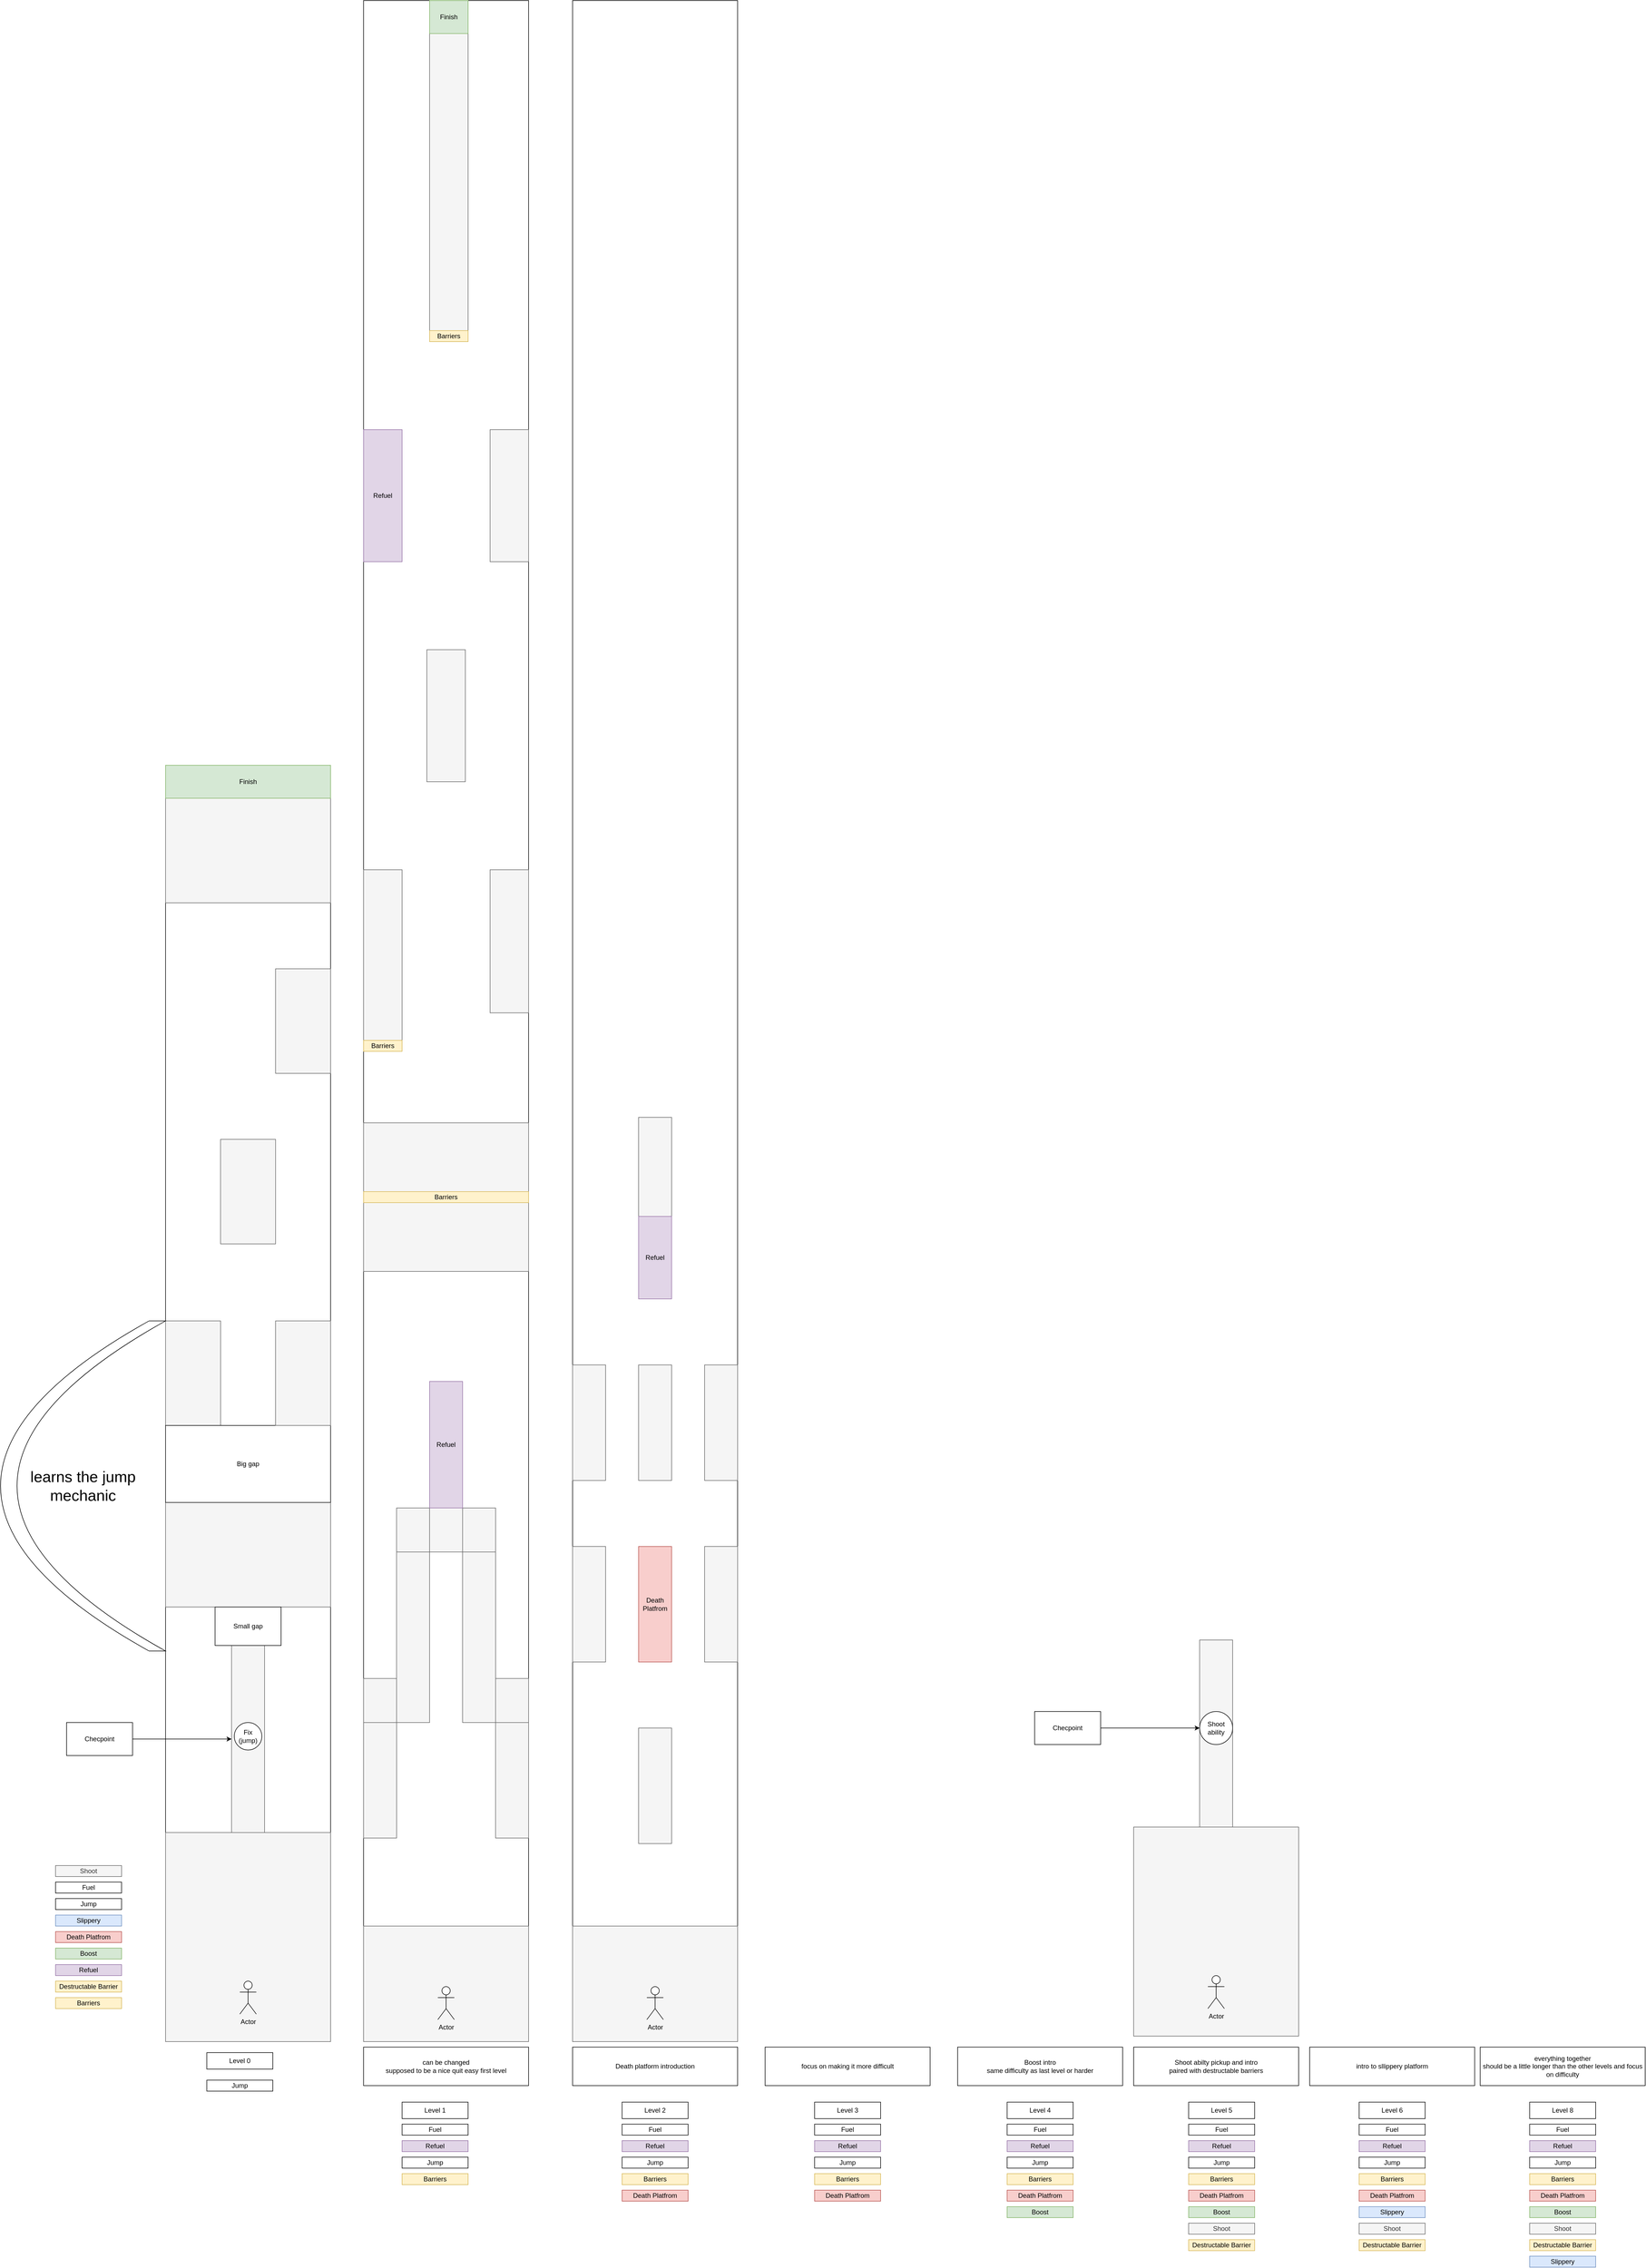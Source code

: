 <mxfile version="26.1.1">
  <diagram name="Page-1" id="WKWOuSAlBFAjggb1L5hT">
    <mxGraphModel dx="2643" dy="5455" grid="1" gridSize="10" guides="1" tooltips="1" connect="1" arrows="1" fold="1" page="1" pageScale="1" pageWidth="850" pageHeight="1100" math="0" shadow="0">
      <root>
        <mxCell id="0" />
        <mxCell id="1" parent="0" />
        <mxCell id="oc41w4iq9qfMpgP7ift6-28" value="" style="rounded=0;whiteSpace=wrap;html=1;fillColor=none;" vertex="1" parent="1">
          <mxGeometry x="970" y="-3440" width="300" height="3710" as="geometry" />
        </mxCell>
        <mxCell id="oc41w4iq9qfMpgP7ift6-100" value="" style="rounded=0;whiteSpace=wrap;html=1;fillColor=#f5f5f5;fontColor=#333333;strokeColor=#666666;" vertex="1" parent="1">
          <mxGeometry x="1090" y="-1410" width="60" height="330" as="geometry" />
        </mxCell>
        <mxCell id="oc41w4iq9qfMpgP7ift6-11" value="" style="rounded=0;whiteSpace=wrap;html=1;fillColor=none;" vertex="1" parent="1">
          <mxGeometry x="230" y="-2050" width="300" height="2320" as="geometry" />
        </mxCell>
        <mxCell id="oc41w4iq9qfMpgP7ift6-16" value="" style="rounded=0;whiteSpace=wrap;html=1;fillColor=#f5f5f5;fontColor=#333333;strokeColor=#666666;" vertex="1" parent="1">
          <mxGeometry x="350" y="-450" width="60" height="340" as="geometry" />
        </mxCell>
        <mxCell id="oc41w4iq9qfMpgP7ift6-14" value="" style="rounded=0;whiteSpace=wrap;html=1;fillColor=#f5f5f5;fontColor=#333333;strokeColor=#666666;" vertex="1" parent="1">
          <mxGeometry x="230" y="-110" width="300" height="380" as="geometry" />
        </mxCell>
        <mxCell id="oc41w4iq9qfMpgP7ift6-1" value="Jump" style="rounded=0;whiteSpace=wrap;html=1;" vertex="1" parent="1">
          <mxGeometry x="305" y="340" width="120" height="20" as="geometry" />
        </mxCell>
        <mxCell id="oc41w4iq9qfMpgP7ift6-2" value="Slippery" style="rounded=0;whiteSpace=wrap;html=1;fillColor=#dae8fc;strokeColor=#6c8ebf;" vertex="1" parent="1">
          <mxGeometry x="30" y="40" width="120" height="20" as="geometry" />
        </mxCell>
        <mxCell id="oc41w4iq9qfMpgP7ift6-3" value="Death Platfrom" style="rounded=0;whiteSpace=wrap;html=1;fillColor=#f8cecc;strokeColor=#b85450;" vertex="1" parent="1">
          <mxGeometry x="30" y="70" width="120" height="20" as="geometry" />
        </mxCell>
        <mxCell id="oc41w4iq9qfMpgP7ift6-5" value="Boost" style="rounded=0;whiteSpace=wrap;html=1;fillColor=#d5e8d4;strokeColor=#82b366;" vertex="1" parent="1">
          <mxGeometry x="30" y="100" width="120" height="20" as="geometry" />
        </mxCell>
        <mxCell id="oc41w4iq9qfMpgP7ift6-6" value="Refuel" style="rounded=0;whiteSpace=wrap;html=1;fillColor=#e1d5e7;strokeColor=#9673a6;" vertex="1" parent="1">
          <mxGeometry x="660" y="450" width="120" height="20" as="geometry" />
        </mxCell>
        <mxCell id="oc41w4iq9qfMpgP7ift6-7" value="Fuel" style="rounded=0;whiteSpace=wrap;html=1;" vertex="1" parent="1">
          <mxGeometry x="660" y="420" width="120" height="20" as="geometry" />
        </mxCell>
        <mxCell id="oc41w4iq9qfMpgP7ift6-8" value="Barriers" style="rounded=0;whiteSpace=wrap;html=1;fillColor=#fff2cc;strokeColor=#d6b656;" vertex="1" parent="1">
          <mxGeometry x="660" y="510" width="120" height="20" as="geometry" />
        </mxCell>
        <mxCell id="oc41w4iq9qfMpgP7ift6-9" value="Shoot" style="rounded=0;whiteSpace=wrap;html=1;fillColor=#f5f5f5;strokeColor=#666666;fontColor=#333333;" vertex="1" parent="1">
          <mxGeometry x="30" y="-50" width="120" height="20" as="geometry" />
        </mxCell>
        <mxCell id="oc41w4iq9qfMpgP7ift6-12" value="Actor" style="shape=umlActor;verticalLabelPosition=bottom;verticalAlign=top;html=1;outlineConnect=0;" vertex="1" parent="1">
          <mxGeometry x="365" y="160" width="30" height="60" as="geometry" />
        </mxCell>
        <mxCell id="oc41w4iq9qfMpgP7ift6-13" value="Level 0" style="rounded=0;whiteSpace=wrap;html=1;" vertex="1" parent="1">
          <mxGeometry x="305" y="290" width="120" height="30" as="geometry" />
        </mxCell>
        <mxCell id="oc41w4iq9qfMpgP7ift6-15" value="Fix (jump)" style="ellipse;whiteSpace=wrap;html=1;aspect=fixed;" vertex="1" parent="1">
          <mxGeometry x="355" y="-310" width="50" height="50" as="geometry" />
        </mxCell>
        <mxCell id="oc41w4iq9qfMpgP7ift6-17" value="" style="rounded=0;whiteSpace=wrap;html=1;fillColor=#f5f5f5;fontColor=#333333;strokeColor=#666666;" vertex="1" parent="1">
          <mxGeometry x="230" y="-710" width="300" height="190" as="geometry" />
        </mxCell>
        <mxCell id="oc41w4iq9qfMpgP7ift6-18" value="Small gap" style="rounded=0;whiteSpace=wrap;html=1;fillColor=none;" vertex="1" parent="1">
          <mxGeometry x="320" y="-520" width="120" height="70" as="geometry" />
        </mxCell>
        <mxCell id="oc41w4iq9qfMpgP7ift6-19" value="" style="rounded=0;whiteSpace=wrap;html=1;fillColor=#f5f5f5;fontColor=#333333;strokeColor=#666666;" vertex="1" parent="1">
          <mxGeometry x="230" y="-1040" width="100" height="190" as="geometry" />
        </mxCell>
        <mxCell id="oc41w4iq9qfMpgP7ift6-20" value="Big gap" style="rounded=0;whiteSpace=wrap;html=1;fillColor=none;" vertex="1" parent="1">
          <mxGeometry x="230" y="-850" width="300" height="140" as="geometry" />
        </mxCell>
        <mxCell id="oc41w4iq9qfMpgP7ift6-21" value="" style="rounded=0;whiteSpace=wrap;html=1;fillColor=#f5f5f5;fontColor=#333333;strokeColor=#666666;" vertex="1" parent="1">
          <mxGeometry x="430" y="-1040" width="100" height="190" as="geometry" />
        </mxCell>
        <mxCell id="oc41w4iq9qfMpgP7ift6-23" value="" style="rounded=0;whiteSpace=wrap;html=1;fillColor=#f5f5f5;fontColor=#333333;strokeColor=#666666;" vertex="1" parent="1">
          <mxGeometry x="330" y="-1370" width="100" height="190" as="geometry" />
        </mxCell>
        <mxCell id="oc41w4iq9qfMpgP7ift6-24" value="" style="rounded=0;whiteSpace=wrap;html=1;fillColor=#f5f5f5;fontColor=#333333;strokeColor=#666666;" vertex="1" parent="1">
          <mxGeometry x="430" y="-1680" width="100" height="190" as="geometry" />
        </mxCell>
        <mxCell id="oc41w4iq9qfMpgP7ift6-25" value="" style="rounded=0;whiteSpace=wrap;html=1;fillColor=#f5f5f5;fontColor=#333333;strokeColor=#666666;" vertex="1" parent="1">
          <mxGeometry x="230" y="-2050" width="300" height="250" as="geometry" />
        </mxCell>
        <mxCell id="oc41w4iq9qfMpgP7ift6-26" value="Finish" style="rounded=0;whiteSpace=wrap;html=1;fillColor=#d5e8d4;strokeColor=#82b366;" vertex="1" parent="1">
          <mxGeometry x="230" y="-2050" width="300" height="60" as="geometry" />
        </mxCell>
        <mxCell id="oc41w4iq9qfMpgP7ift6-27" value="Level 1" style="rounded=0;whiteSpace=wrap;html=1;" vertex="1" parent="1">
          <mxGeometry x="660" y="380" width="120" height="30" as="geometry" />
        </mxCell>
        <mxCell id="oc41w4iq9qfMpgP7ift6-29" value="" style="rounded=0;whiteSpace=wrap;html=1;fillColor=none;" vertex="1" parent="1">
          <mxGeometry x="590" y="-3440" width="300" height="3710" as="geometry" />
        </mxCell>
        <mxCell id="oc41w4iq9qfMpgP7ift6-30" value="Jump" style="rounded=0;whiteSpace=wrap;html=1;" vertex="1" parent="1">
          <mxGeometry x="660" y="480" width="120" height="20" as="geometry" />
        </mxCell>
        <mxCell id="oc41w4iq9qfMpgP7ift6-31" value="Destructable Barrier" style="rounded=0;whiteSpace=wrap;html=1;fillColor=#fff2cc;strokeColor=#d6b656;" vertex="1" parent="1">
          <mxGeometry x="30" y="160" width="120" height="20" as="geometry" />
        </mxCell>
        <mxCell id="oc41w4iq9qfMpgP7ift6-33" value="" style="rounded=0;whiteSpace=wrap;html=1;fillColor=#f5f5f5;fontColor=#333333;strokeColor=#666666;" vertex="1" parent="1">
          <mxGeometry x="590" y="60" width="300" height="210" as="geometry" />
        </mxCell>
        <mxCell id="oc41w4iq9qfMpgP7ift6-34" value="Actor" style="shape=umlActor;verticalLabelPosition=bottom;verticalAlign=top;html=1;outlineConnect=0;" vertex="1" parent="1">
          <mxGeometry x="725" y="170" width="30" height="60" as="geometry" />
        </mxCell>
        <mxCell id="oc41w4iq9qfMpgP7ift6-36" value="" style="rounded=0;whiteSpace=wrap;html=1;fillColor=#f5f5f5;fontColor=#333333;strokeColor=#666666;" vertex="1" parent="1">
          <mxGeometry x="590" y="-310" width="60" height="210" as="geometry" />
        </mxCell>
        <mxCell id="oc41w4iq9qfMpgP7ift6-37" value="" style="rounded=0;whiteSpace=wrap;html=1;fillColor=#f5f5f5;fontColor=#333333;strokeColor=#666666;" vertex="1" parent="1">
          <mxGeometry x="830" y="-310" width="60" height="210" as="geometry" />
        </mxCell>
        <mxCell id="oc41w4iq9qfMpgP7ift6-38" value="" style="rounded=0;whiteSpace=wrap;html=1;fillColor=#f5f5f5;fontColor=#333333;strokeColor=#666666;" vertex="1" parent="1">
          <mxGeometry x="830" y="-390" width="60" height="80" as="geometry" />
        </mxCell>
        <mxCell id="oc41w4iq9qfMpgP7ift6-39" value="" style="rounded=0;whiteSpace=wrap;html=1;fillColor=#f5f5f5;fontColor=#333333;strokeColor=#666666;" vertex="1" parent="1">
          <mxGeometry x="770" y="-620" width="60" height="310" as="geometry" />
        </mxCell>
        <mxCell id="oc41w4iq9qfMpgP7ift6-40" value="" style="rounded=0;whiteSpace=wrap;html=1;fillColor=#f5f5f5;fontColor=#333333;strokeColor=#666666;" vertex="1" parent="1">
          <mxGeometry x="590" y="-390" width="60" height="80" as="geometry" />
        </mxCell>
        <mxCell id="oc41w4iq9qfMpgP7ift6-41" value="" style="rounded=0;whiteSpace=wrap;html=1;fillColor=#f5f5f5;fontColor=#333333;strokeColor=#666666;" vertex="1" parent="1">
          <mxGeometry x="650" y="-620" width="60" height="310" as="geometry" />
        </mxCell>
        <mxCell id="oc41w4iq9qfMpgP7ift6-42" value="" style="rounded=0;whiteSpace=wrap;html=1;fillColor=#f5f5f5;fontColor=#333333;strokeColor=#666666;" vertex="1" parent="1">
          <mxGeometry x="650" y="-700" width="60" height="80" as="geometry" />
        </mxCell>
        <mxCell id="oc41w4iq9qfMpgP7ift6-43" value="" style="rounded=0;whiteSpace=wrap;html=1;fillColor=#f5f5f5;fontColor=#333333;strokeColor=#666666;" vertex="1" parent="1">
          <mxGeometry x="770" y="-700" width="60" height="80" as="geometry" />
        </mxCell>
        <mxCell id="oc41w4iq9qfMpgP7ift6-44" value="" style="rounded=0;whiteSpace=wrap;html=1;fillColor=#f5f5f5;fontColor=#333333;strokeColor=#666666;" vertex="1" parent="1">
          <mxGeometry x="710" y="-930" width="60" height="310" as="geometry" />
        </mxCell>
        <mxCell id="oc41w4iq9qfMpgP7ift6-45" value="" style="rounded=0;whiteSpace=wrap;html=1;fillColor=#f5f5f5;fontColor=#333333;strokeColor=#666666;" vertex="1" parent="1">
          <mxGeometry x="590" y="-1400" width="300" height="270" as="geometry" />
        </mxCell>
        <mxCell id="oc41w4iq9qfMpgP7ift6-46" value="" style="rounded=0;whiteSpace=wrap;html=1;fillColor=#f5f5f5;fontColor=#333333;strokeColor=#666666;" vertex="1" parent="1">
          <mxGeometry x="590" y="-1860" width="70" height="330" as="geometry" />
        </mxCell>
        <mxCell id="oc41w4iq9qfMpgP7ift6-48" value="" style="rounded=0;whiteSpace=wrap;html=1;fillColor=#f5f5f5;fontColor=#333333;strokeColor=#666666;" vertex="1" parent="1">
          <mxGeometry x="820" y="-2660" width="70" height="240" as="geometry" />
        </mxCell>
        <mxCell id="oc41w4iq9qfMpgP7ift6-50" value="" style="rounded=0;whiteSpace=wrap;html=1;fillColor=#f5f5f5;fontColor=#333333;strokeColor=#666666;" vertex="1" parent="1">
          <mxGeometry x="705" y="-2260" width="70" height="240" as="geometry" />
        </mxCell>
        <mxCell id="oc41w4iq9qfMpgP7ift6-51" value="Refuel" style="rounded=0;whiteSpace=wrap;html=1;fillColor=#e1d5e7;strokeColor=#9673a6;" vertex="1" parent="1">
          <mxGeometry x="590" y="-2660" width="70" height="240" as="geometry" />
        </mxCell>
        <mxCell id="oc41w4iq9qfMpgP7ift6-56" value="Refuel" style="rounded=0;whiteSpace=wrap;html=1;fillColor=#e1d5e7;strokeColor=#9673a6;" vertex="1" parent="1">
          <mxGeometry x="710" y="-930" width="60" height="230" as="geometry" />
        </mxCell>
        <mxCell id="oc41w4iq9qfMpgP7ift6-66" value="Barriers" style="rounded=0;whiteSpace=wrap;html=1;fillColor=#fff2cc;strokeColor=#d6b656;" vertex="1" parent="1">
          <mxGeometry x="590" y="-1275" width="300" height="20" as="geometry" />
        </mxCell>
        <mxCell id="oc41w4iq9qfMpgP7ift6-67" value="Barriers" style="rounded=0;whiteSpace=wrap;html=1;fillColor=#fff2cc;strokeColor=#d6b656;" vertex="1" parent="1">
          <mxGeometry x="590" y="-1550" width="70" height="20" as="geometry" />
        </mxCell>
        <mxCell id="oc41w4iq9qfMpgP7ift6-68" value="" style="rounded=0;whiteSpace=wrap;html=1;fillColor=#f5f5f5;fontColor=#333333;strokeColor=#666666;" vertex="1" parent="1">
          <mxGeometry x="820" y="-1860" width="70" height="260" as="geometry" />
        </mxCell>
        <mxCell id="oc41w4iq9qfMpgP7ift6-72" value="" style="rounded=0;whiteSpace=wrap;html=1;fillColor=#f5f5f5;fontColor=#333333;strokeColor=#666666;" vertex="1" parent="1">
          <mxGeometry x="710" y="-3440" width="70" height="620" as="geometry" />
        </mxCell>
        <mxCell id="oc41w4iq9qfMpgP7ift6-73" value="Barriers" style="rounded=0;whiteSpace=wrap;html=1;fillColor=#fff2cc;strokeColor=#d6b656;" vertex="1" parent="1">
          <mxGeometry x="710" y="-2840" width="70" height="20" as="geometry" />
        </mxCell>
        <mxCell id="oc41w4iq9qfMpgP7ift6-74" value="Finish" style="rounded=0;whiteSpace=wrap;html=1;fillColor=#d5e8d4;strokeColor=#82b366;" vertex="1" parent="1">
          <mxGeometry x="710" y="-3440" width="70" height="60" as="geometry" />
        </mxCell>
        <mxCell id="oc41w4iq9qfMpgP7ift6-76" value="can be changed&lt;br&gt;supposed to be a nice quit easy first level" style="rounded=0;whiteSpace=wrap;html=1;" vertex="1" parent="1">
          <mxGeometry x="590" y="280" width="300" height="70" as="geometry" />
        </mxCell>
        <mxCell id="oc41w4iq9qfMpgP7ift6-77" value="Refuel" style="rounded=0;whiteSpace=wrap;html=1;fillColor=#e1d5e7;strokeColor=#9673a6;" vertex="1" parent="1">
          <mxGeometry x="30" y="130" width="120" height="20" as="geometry" />
        </mxCell>
        <mxCell id="oc41w4iq9qfMpgP7ift6-78" value="Barriers" style="rounded=0;whiteSpace=wrap;html=1;fillColor=#fff2cc;strokeColor=#d6b656;" vertex="1" parent="1">
          <mxGeometry x="30" y="190" width="120" height="20" as="geometry" />
        </mxCell>
        <mxCell id="oc41w4iq9qfMpgP7ift6-79" value="Fuel" style="rounded=0;whiteSpace=wrap;html=1;" vertex="1" parent="1">
          <mxGeometry x="30" y="-20" width="120" height="20" as="geometry" />
        </mxCell>
        <mxCell id="oc41w4iq9qfMpgP7ift6-80" value="Jump" style="rounded=0;whiteSpace=wrap;html=1;" vertex="1" parent="1">
          <mxGeometry x="30" y="10" width="120" height="20" as="geometry" />
        </mxCell>
        <mxCell id="oc41w4iq9qfMpgP7ift6-81" value="Refuel" style="rounded=0;whiteSpace=wrap;html=1;fillColor=#e1d5e7;strokeColor=#9673a6;" vertex="1" parent="1">
          <mxGeometry x="1060" y="450" width="120" height="20" as="geometry" />
        </mxCell>
        <mxCell id="oc41w4iq9qfMpgP7ift6-82" value="Fuel" style="rounded=0;whiteSpace=wrap;html=1;" vertex="1" parent="1">
          <mxGeometry x="1060" y="420" width="120" height="20" as="geometry" />
        </mxCell>
        <mxCell id="oc41w4iq9qfMpgP7ift6-83" value="Barriers" style="rounded=0;whiteSpace=wrap;html=1;fillColor=#fff2cc;strokeColor=#d6b656;" vertex="1" parent="1">
          <mxGeometry x="1060" y="510" width="120" height="20" as="geometry" />
        </mxCell>
        <mxCell id="oc41w4iq9qfMpgP7ift6-84" value="Jump" style="rounded=0;whiteSpace=wrap;html=1;" vertex="1" parent="1">
          <mxGeometry x="1060" y="480" width="120" height="20" as="geometry" />
        </mxCell>
        <mxCell id="oc41w4iq9qfMpgP7ift6-86" value="Level 2" style="rounded=0;whiteSpace=wrap;html=1;" vertex="1" parent="1">
          <mxGeometry x="1060" y="380" width="120" height="30" as="geometry" />
        </mxCell>
        <mxCell id="oc41w4iq9qfMpgP7ift6-87" value="Death platform introduction" style="rounded=0;whiteSpace=wrap;html=1;" vertex="1" parent="1">
          <mxGeometry x="970" y="280" width="300" height="70" as="geometry" />
        </mxCell>
        <mxCell id="oc41w4iq9qfMpgP7ift6-88" value="&lt;span style=&quot;font-size: 28px;&quot;&gt;learns the jump mechanic&lt;/span&gt;" style="shape=dataStorage;whiteSpace=wrap;html=1;fixedSize=1;size=270;" vertex="1" parent="1">
          <mxGeometry x="-70" y="-1040" width="300" height="600" as="geometry" />
        </mxCell>
        <mxCell id="oc41w4iq9qfMpgP7ift6-90" value="Death Platfrom" style="rounded=0;whiteSpace=wrap;html=1;fillColor=#f8cecc;strokeColor=#b85450;" vertex="1" parent="1">
          <mxGeometry x="1060" y="540" width="120" height="20" as="geometry" />
        </mxCell>
        <mxCell id="oc41w4iq9qfMpgP7ift6-91" value="" style="rounded=0;whiteSpace=wrap;html=1;fillColor=#f5f5f5;fontColor=#333333;strokeColor=#666666;" vertex="1" parent="1">
          <mxGeometry x="970" y="60" width="300" height="210" as="geometry" />
        </mxCell>
        <mxCell id="oc41w4iq9qfMpgP7ift6-92" value="Actor" style="shape=umlActor;verticalLabelPosition=bottom;verticalAlign=top;html=1;outlineConnect=0;" vertex="1" parent="1">
          <mxGeometry x="1105" y="170" width="30" height="60" as="geometry" />
        </mxCell>
        <mxCell id="oc41w4iq9qfMpgP7ift6-93" value="" style="rounded=0;whiteSpace=wrap;html=1;fillColor=#f5f5f5;fontColor=#333333;strokeColor=#666666;" vertex="1" parent="1">
          <mxGeometry x="1090" y="-300" width="60" height="210" as="geometry" />
        </mxCell>
        <mxCell id="oc41w4iq9qfMpgP7ift6-96" value="" style="rounded=0;whiteSpace=wrap;html=1;fillColor=#f5f5f5;fontColor=#333333;strokeColor=#666666;" vertex="1" parent="1">
          <mxGeometry x="1090" y="-630" width="60" height="210" as="geometry" />
        </mxCell>
        <mxCell id="oc41w4iq9qfMpgP7ift6-97" value="" style="rounded=0;whiteSpace=wrap;html=1;fillColor=#f5f5f5;fontColor=#333333;strokeColor=#666666;" vertex="1" parent="1">
          <mxGeometry x="970" y="-630" width="60" height="210" as="geometry" />
        </mxCell>
        <mxCell id="oc41w4iq9qfMpgP7ift6-98" value="" style="rounded=0;whiteSpace=wrap;html=1;fillColor=#f5f5f5;fontColor=#333333;strokeColor=#666666;" vertex="1" parent="1">
          <mxGeometry x="1210" y="-630" width="60" height="210" as="geometry" />
        </mxCell>
        <mxCell id="oc41w4iq9qfMpgP7ift6-101" value="Death Platfrom" style="rounded=0;whiteSpace=wrap;html=1;fillColor=#f8cecc;strokeColor=#b85450;" vertex="1" parent="1">
          <mxGeometry x="1090" y="-630" width="60" height="210" as="geometry" />
        </mxCell>
        <mxCell id="oc41w4iq9qfMpgP7ift6-102" value="" style="rounded=0;whiteSpace=wrap;html=1;fillColor=#f5f5f5;fontColor=#333333;strokeColor=#666666;" vertex="1" parent="1">
          <mxGeometry x="1090" y="-960" width="60" height="210" as="geometry" />
        </mxCell>
        <mxCell id="oc41w4iq9qfMpgP7ift6-103" value="" style="rounded=0;whiteSpace=wrap;html=1;fillColor=#f5f5f5;fontColor=#333333;strokeColor=#666666;" vertex="1" parent="1">
          <mxGeometry x="970" y="-960" width="60" height="210" as="geometry" />
        </mxCell>
        <mxCell id="oc41w4iq9qfMpgP7ift6-104" value="" style="rounded=0;whiteSpace=wrap;html=1;fillColor=#f5f5f5;fontColor=#333333;strokeColor=#666666;" vertex="1" parent="1">
          <mxGeometry x="1210" y="-960" width="60" height="210" as="geometry" />
        </mxCell>
        <mxCell id="oc41w4iq9qfMpgP7ift6-107" value="Refuel" style="rounded=0;whiteSpace=wrap;html=1;fillColor=#e1d5e7;strokeColor=#9673a6;" vertex="1" parent="1">
          <mxGeometry x="1090" y="-1230" width="60" height="150" as="geometry" />
        </mxCell>
        <mxCell id="oc41w4iq9qfMpgP7ift6-108" value="Level 3" style="rounded=0;whiteSpace=wrap;html=1;" vertex="1" parent="1">
          <mxGeometry x="1410" y="380" width="120" height="30" as="geometry" />
        </mxCell>
        <mxCell id="oc41w4iq9qfMpgP7ift6-109" value="Refuel" style="rounded=0;whiteSpace=wrap;html=1;fillColor=#e1d5e7;strokeColor=#9673a6;" vertex="1" parent="1">
          <mxGeometry x="1410" y="450" width="120" height="20" as="geometry" />
        </mxCell>
        <mxCell id="oc41w4iq9qfMpgP7ift6-110" value="Fuel" style="rounded=0;whiteSpace=wrap;html=1;" vertex="1" parent="1">
          <mxGeometry x="1410" y="420" width="120" height="20" as="geometry" />
        </mxCell>
        <mxCell id="oc41w4iq9qfMpgP7ift6-111" value="Barriers" style="rounded=0;whiteSpace=wrap;html=1;fillColor=#fff2cc;strokeColor=#d6b656;" vertex="1" parent="1">
          <mxGeometry x="1410" y="510" width="120" height="20" as="geometry" />
        </mxCell>
        <mxCell id="oc41w4iq9qfMpgP7ift6-112" value="Jump" style="rounded=0;whiteSpace=wrap;html=1;" vertex="1" parent="1">
          <mxGeometry x="1410" y="480" width="120" height="20" as="geometry" />
        </mxCell>
        <mxCell id="oc41w4iq9qfMpgP7ift6-113" value="Death Platfrom" style="rounded=0;whiteSpace=wrap;html=1;fillColor=#f8cecc;strokeColor=#b85450;" vertex="1" parent="1">
          <mxGeometry x="1410" y="540" width="120" height="20" as="geometry" />
        </mxCell>
        <mxCell id="oc41w4iq9qfMpgP7ift6-114" value="focus on making it more difficult" style="rounded=0;whiteSpace=wrap;html=1;" vertex="1" parent="1">
          <mxGeometry x="1320" y="280" width="300" height="70" as="geometry" />
        </mxCell>
        <mxCell id="oc41w4iq9qfMpgP7ift6-115" value="Level 4" style="rounded=0;whiteSpace=wrap;html=1;" vertex="1" parent="1">
          <mxGeometry x="1760" y="380" width="120" height="30" as="geometry" />
        </mxCell>
        <mxCell id="oc41w4iq9qfMpgP7ift6-116" value="Boost" style="rounded=0;whiteSpace=wrap;html=1;fillColor=#d5e8d4;strokeColor=#82b366;" vertex="1" parent="1">
          <mxGeometry x="1760" y="570" width="120" height="20" as="geometry" />
        </mxCell>
        <mxCell id="oc41w4iq9qfMpgP7ift6-117" value="Refuel" style="rounded=0;whiteSpace=wrap;html=1;fillColor=#e1d5e7;strokeColor=#9673a6;" vertex="1" parent="1">
          <mxGeometry x="1760" y="450" width="120" height="20" as="geometry" />
        </mxCell>
        <mxCell id="oc41w4iq9qfMpgP7ift6-118" value="Fuel" style="rounded=0;whiteSpace=wrap;html=1;" vertex="1" parent="1">
          <mxGeometry x="1760" y="420" width="120" height="20" as="geometry" />
        </mxCell>
        <mxCell id="oc41w4iq9qfMpgP7ift6-119" value="Barriers" style="rounded=0;whiteSpace=wrap;html=1;fillColor=#fff2cc;strokeColor=#d6b656;" vertex="1" parent="1">
          <mxGeometry x="1760" y="510" width="120" height="20" as="geometry" />
        </mxCell>
        <mxCell id="oc41w4iq9qfMpgP7ift6-120" value="Jump" style="rounded=0;whiteSpace=wrap;html=1;" vertex="1" parent="1">
          <mxGeometry x="1760" y="480" width="120" height="20" as="geometry" />
        </mxCell>
        <mxCell id="oc41w4iq9qfMpgP7ift6-121" value="Death Platfrom" style="rounded=0;whiteSpace=wrap;html=1;fillColor=#f8cecc;strokeColor=#b85450;" vertex="1" parent="1">
          <mxGeometry x="1760" y="540" width="120" height="20" as="geometry" />
        </mxCell>
        <mxCell id="oc41w4iq9qfMpgP7ift6-122" value="Boost intro&lt;div&gt;same difficulty as last level or harder&lt;/div&gt;" style="rounded=0;whiteSpace=wrap;html=1;" vertex="1" parent="1">
          <mxGeometry x="1670" y="280" width="300" height="70" as="geometry" />
        </mxCell>
        <mxCell id="oc41w4iq9qfMpgP7ift6-123" value="Level 5" style="rounded=0;whiteSpace=wrap;html=1;" vertex="1" parent="1">
          <mxGeometry x="2090" y="380" width="120" height="30" as="geometry" />
        </mxCell>
        <mxCell id="oc41w4iq9qfMpgP7ift6-124" value="Boost" style="rounded=0;whiteSpace=wrap;html=1;fillColor=#d5e8d4;strokeColor=#82b366;" vertex="1" parent="1">
          <mxGeometry x="2090" y="570" width="120" height="20" as="geometry" />
        </mxCell>
        <mxCell id="oc41w4iq9qfMpgP7ift6-125" value="Refuel" style="rounded=0;whiteSpace=wrap;html=1;fillColor=#e1d5e7;strokeColor=#9673a6;" vertex="1" parent="1">
          <mxGeometry x="2090" y="450" width="120" height="20" as="geometry" />
        </mxCell>
        <mxCell id="oc41w4iq9qfMpgP7ift6-126" value="Fuel" style="rounded=0;whiteSpace=wrap;html=1;" vertex="1" parent="1">
          <mxGeometry x="2090" y="420" width="120" height="20" as="geometry" />
        </mxCell>
        <mxCell id="oc41w4iq9qfMpgP7ift6-127" value="Barriers" style="rounded=0;whiteSpace=wrap;html=1;fillColor=#fff2cc;strokeColor=#d6b656;" vertex="1" parent="1">
          <mxGeometry x="2090" y="510" width="120" height="20" as="geometry" />
        </mxCell>
        <mxCell id="oc41w4iq9qfMpgP7ift6-128" value="Jump" style="rounded=0;whiteSpace=wrap;html=1;" vertex="1" parent="1">
          <mxGeometry x="2090" y="480" width="120" height="20" as="geometry" />
        </mxCell>
        <mxCell id="oc41w4iq9qfMpgP7ift6-129" value="Death Platfrom" style="rounded=0;whiteSpace=wrap;html=1;fillColor=#f8cecc;strokeColor=#b85450;" vertex="1" parent="1">
          <mxGeometry x="2090" y="540" width="120" height="20" as="geometry" />
        </mxCell>
        <mxCell id="oc41w4iq9qfMpgP7ift6-130" value="Shoot" style="rounded=0;whiteSpace=wrap;html=1;fillColor=#f5f5f5;strokeColor=#666666;fontColor=#333333;" vertex="1" parent="1">
          <mxGeometry x="2090" y="600" width="120" height="20" as="geometry" />
        </mxCell>
        <mxCell id="oc41w4iq9qfMpgP7ift6-131" value="Destructable Barrier" style="rounded=0;whiteSpace=wrap;html=1;fillColor=#fff2cc;strokeColor=#d6b656;" vertex="1" parent="1">
          <mxGeometry x="2090" y="630" width="120" height="20" as="geometry" />
        </mxCell>
        <mxCell id="oc41w4iq9qfMpgP7ift6-132" value="Shoot abilty pickup and intro&lt;br&gt;paired with destructable barriers" style="rounded=0;whiteSpace=wrap;html=1;" vertex="1" parent="1">
          <mxGeometry x="1990" y="280" width="300" height="70" as="geometry" />
        </mxCell>
        <mxCell id="oc41w4iq9qfMpgP7ift6-134" style="edgeStyle=orthogonalEdgeStyle;rounded=0;orthogonalLoop=1;jettySize=auto;html=1;exitX=1;exitY=0.5;exitDx=0;exitDy=0;entryX=0;entryY=0.5;entryDx=0;entryDy=0;" edge="1" parent="1" source="oc41w4iq9qfMpgP7ift6-133" target="oc41w4iq9qfMpgP7ift6-16">
          <mxGeometry relative="1" as="geometry" />
        </mxCell>
        <mxCell id="oc41w4iq9qfMpgP7ift6-133" value="Checpoint" style="rounded=0;whiteSpace=wrap;html=1;" vertex="1" parent="1">
          <mxGeometry x="50" y="-310" width="120" height="60" as="geometry" />
        </mxCell>
        <mxCell id="oc41w4iq9qfMpgP7ift6-135" value="" style="rounded=0;whiteSpace=wrap;html=1;fillColor=#f5f5f5;fontColor=#333333;strokeColor=#666666;" vertex="1" parent="1">
          <mxGeometry x="2110" y="-460" width="60" height="340" as="geometry" />
        </mxCell>
        <mxCell id="oc41w4iq9qfMpgP7ift6-136" value="" style="rounded=0;whiteSpace=wrap;html=1;fillColor=#f5f5f5;fontColor=#333333;strokeColor=#666666;" vertex="1" parent="1">
          <mxGeometry x="1990" y="-120" width="300" height="380" as="geometry" />
        </mxCell>
        <mxCell id="oc41w4iq9qfMpgP7ift6-137" value="Actor" style="shape=umlActor;verticalLabelPosition=bottom;verticalAlign=top;html=1;outlineConnect=0;" vertex="1" parent="1">
          <mxGeometry x="2125" y="150" width="30" height="60" as="geometry" />
        </mxCell>
        <mxCell id="oc41w4iq9qfMpgP7ift6-138" value="Shoot&lt;br&gt;ability" style="ellipse;whiteSpace=wrap;html=1;aspect=fixed;" vertex="1" parent="1">
          <mxGeometry x="2110" y="-330" width="60" height="60" as="geometry" />
        </mxCell>
        <mxCell id="oc41w4iq9qfMpgP7ift6-139" style="edgeStyle=orthogonalEdgeStyle;rounded=0;orthogonalLoop=1;jettySize=auto;html=1;exitX=1;exitY=0.5;exitDx=0;exitDy=0;entryX=0;entryY=0.5;entryDx=0;entryDy=0;" edge="1" source="oc41w4iq9qfMpgP7ift6-140" parent="1">
          <mxGeometry relative="1" as="geometry">
            <mxPoint x="2110" y="-300" as="targetPoint" />
          </mxGeometry>
        </mxCell>
        <mxCell id="oc41w4iq9qfMpgP7ift6-140" value="Checpoint" style="rounded=0;whiteSpace=wrap;html=1;" vertex="1" parent="1">
          <mxGeometry x="1810" y="-330" width="120" height="60" as="geometry" />
        </mxCell>
        <mxCell id="oc41w4iq9qfMpgP7ift6-141" value="Level 6" style="rounded=0;whiteSpace=wrap;html=1;" vertex="1" parent="1">
          <mxGeometry x="2400" y="380" width="120" height="30" as="geometry" />
        </mxCell>
        <mxCell id="oc41w4iq9qfMpgP7ift6-143" value="Refuel" style="rounded=0;whiteSpace=wrap;html=1;fillColor=#e1d5e7;strokeColor=#9673a6;" vertex="1" parent="1">
          <mxGeometry x="2400" y="450" width="120" height="20" as="geometry" />
        </mxCell>
        <mxCell id="oc41w4iq9qfMpgP7ift6-144" value="Fuel" style="rounded=0;whiteSpace=wrap;html=1;" vertex="1" parent="1">
          <mxGeometry x="2400" y="420" width="120" height="20" as="geometry" />
        </mxCell>
        <mxCell id="oc41w4iq9qfMpgP7ift6-145" value="Barriers" style="rounded=0;whiteSpace=wrap;html=1;fillColor=#fff2cc;strokeColor=#d6b656;" vertex="1" parent="1">
          <mxGeometry x="2400" y="510" width="120" height="20" as="geometry" />
        </mxCell>
        <mxCell id="oc41w4iq9qfMpgP7ift6-146" value="Jump" style="rounded=0;whiteSpace=wrap;html=1;" vertex="1" parent="1">
          <mxGeometry x="2400" y="480" width="120" height="20" as="geometry" />
        </mxCell>
        <mxCell id="oc41w4iq9qfMpgP7ift6-147" value="Death Platfrom" style="rounded=0;whiteSpace=wrap;html=1;fillColor=#f8cecc;strokeColor=#b85450;" vertex="1" parent="1">
          <mxGeometry x="2400" y="540" width="120" height="20" as="geometry" />
        </mxCell>
        <mxCell id="oc41w4iq9qfMpgP7ift6-148" value="Shoot" style="rounded=0;whiteSpace=wrap;html=1;fillColor=#f5f5f5;strokeColor=#666666;fontColor=#333333;" vertex="1" parent="1">
          <mxGeometry x="2400" y="600" width="120" height="20" as="geometry" />
        </mxCell>
        <mxCell id="oc41w4iq9qfMpgP7ift6-149" value="Destructable Barrier" style="rounded=0;whiteSpace=wrap;html=1;fillColor=#fff2cc;strokeColor=#d6b656;" vertex="1" parent="1">
          <mxGeometry x="2400" y="630" width="120" height="20" as="geometry" />
        </mxCell>
        <mxCell id="oc41w4iq9qfMpgP7ift6-150" value="Level 8" style="rounded=0;whiteSpace=wrap;html=1;" vertex="1" parent="1">
          <mxGeometry x="2710" y="380" width="120" height="30" as="geometry" />
        </mxCell>
        <mxCell id="oc41w4iq9qfMpgP7ift6-151" value="Boost" style="rounded=0;whiteSpace=wrap;html=1;fillColor=#d5e8d4;strokeColor=#82b366;" vertex="1" parent="1">
          <mxGeometry x="2710" y="570" width="120" height="20" as="geometry" />
        </mxCell>
        <mxCell id="oc41w4iq9qfMpgP7ift6-152" value="Refuel" style="rounded=0;whiteSpace=wrap;html=1;fillColor=#e1d5e7;strokeColor=#9673a6;" vertex="1" parent="1">
          <mxGeometry x="2710" y="450" width="120" height="20" as="geometry" />
        </mxCell>
        <mxCell id="oc41w4iq9qfMpgP7ift6-153" value="Fuel" style="rounded=0;whiteSpace=wrap;html=1;" vertex="1" parent="1">
          <mxGeometry x="2710" y="420" width="120" height="20" as="geometry" />
        </mxCell>
        <mxCell id="oc41w4iq9qfMpgP7ift6-154" value="Barriers" style="rounded=0;whiteSpace=wrap;html=1;fillColor=#fff2cc;strokeColor=#d6b656;" vertex="1" parent="1">
          <mxGeometry x="2710" y="510" width="120" height="20" as="geometry" />
        </mxCell>
        <mxCell id="oc41w4iq9qfMpgP7ift6-155" value="Jump" style="rounded=0;whiteSpace=wrap;html=1;" vertex="1" parent="1">
          <mxGeometry x="2710" y="480" width="120" height="20" as="geometry" />
        </mxCell>
        <mxCell id="oc41w4iq9qfMpgP7ift6-156" value="Death Platfrom" style="rounded=0;whiteSpace=wrap;html=1;fillColor=#f8cecc;strokeColor=#b85450;" vertex="1" parent="1">
          <mxGeometry x="2710" y="540" width="120" height="20" as="geometry" />
        </mxCell>
        <mxCell id="oc41w4iq9qfMpgP7ift6-157" value="Shoot" style="rounded=0;whiteSpace=wrap;html=1;fillColor=#f5f5f5;strokeColor=#666666;fontColor=#333333;" vertex="1" parent="1">
          <mxGeometry x="2710" y="600" width="120" height="20" as="geometry" />
        </mxCell>
        <mxCell id="oc41w4iq9qfMpgP7ift6-158" value="Destructable Barrier" style="rounded=0;whiteSpace=wrap;html=1;fillColor=#fff2cc;strokeColor=#d6b656;" vertex="1" parent="1">
          <mxGeometry x="2710" y="630" width="120" height="20" as="geometry" />
        </mxCell>
        <mxCell id="oc41w4iq9qfMpgP7ift6-159" value="Slippery" style="rounded=0;whiteSpace=wrap;html=1;fillColor=#dae8fc;strokeColor=#6c8ebf;" vertex="1" parent="1">
          <mxGeometry x="2400" y="570" width="120" height="20" as="geometry" />
        </mxCell>
        <mxCell id="oc41w4iq9qfMpgP7ift6-160" value="Slippery" style="rounded=0;whiteSpace=wrap;html=1;fillColor=#dae8fc;strokeColor=#6c8ebf;" vertex="1" parent="1">
          <mxGeometry x="2710" y="660" width="120" height="20" as="geometry" />
        </mxCell>
        <mxCell id="oc41w4iq9qfMpgP7ift6-161" value="intro to sllippery platform" style="rounded=0;whiteSpace=wrap;html=1;" vertex="1" parent="1">
          <mxGeometry x="2310" y="280" width="300" height="70" as="geometry" />
        </mxCell>
        <mxCell id="oc41w4iq9qfMpgP7ift6-162" value="everything together&lt;br&gt;should be a little longer than the other levels and focus on difficulty" style="rounded=0;whiteSpace=wrap;html=1;" vertex="1" parent="1">
          <mxGeometry x="2620" y="280" width="300" height="70" as="geometry" />
        </mxCell>
      </root>
    </mxGraphModel>
  </diagram>
</mxfile>

